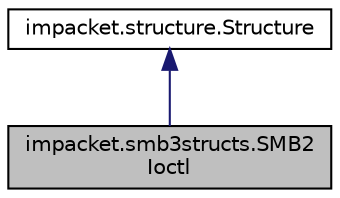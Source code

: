 digraph "impacket.smb3structs.SMB2Ioctl"
{
  edge [fontname="Helvetica",fontsize="10",labelfontname="Helvetica",labelfontsize="10"];
  node [fontname="Helvetica",fontsize="10",shape=record];
  Node0 [label="impacket.smb3structs.SMB2\lIoctl",height=0.2,width=0.4,color="black", fillcolor="grey75", style="filled", fontcolor="black"];
  Node1 -> Node0 [dir="back",color="midnightblue",fontsize="10",style="solid",fontname="Helvetica"];
  Node1 [label="impacket.structure.Structure",height=0.2,width=0.4,color="black", fillcolor="white", style="filled",URL="$classimpacket_1_1structure_1_1_structure.html"];
}
